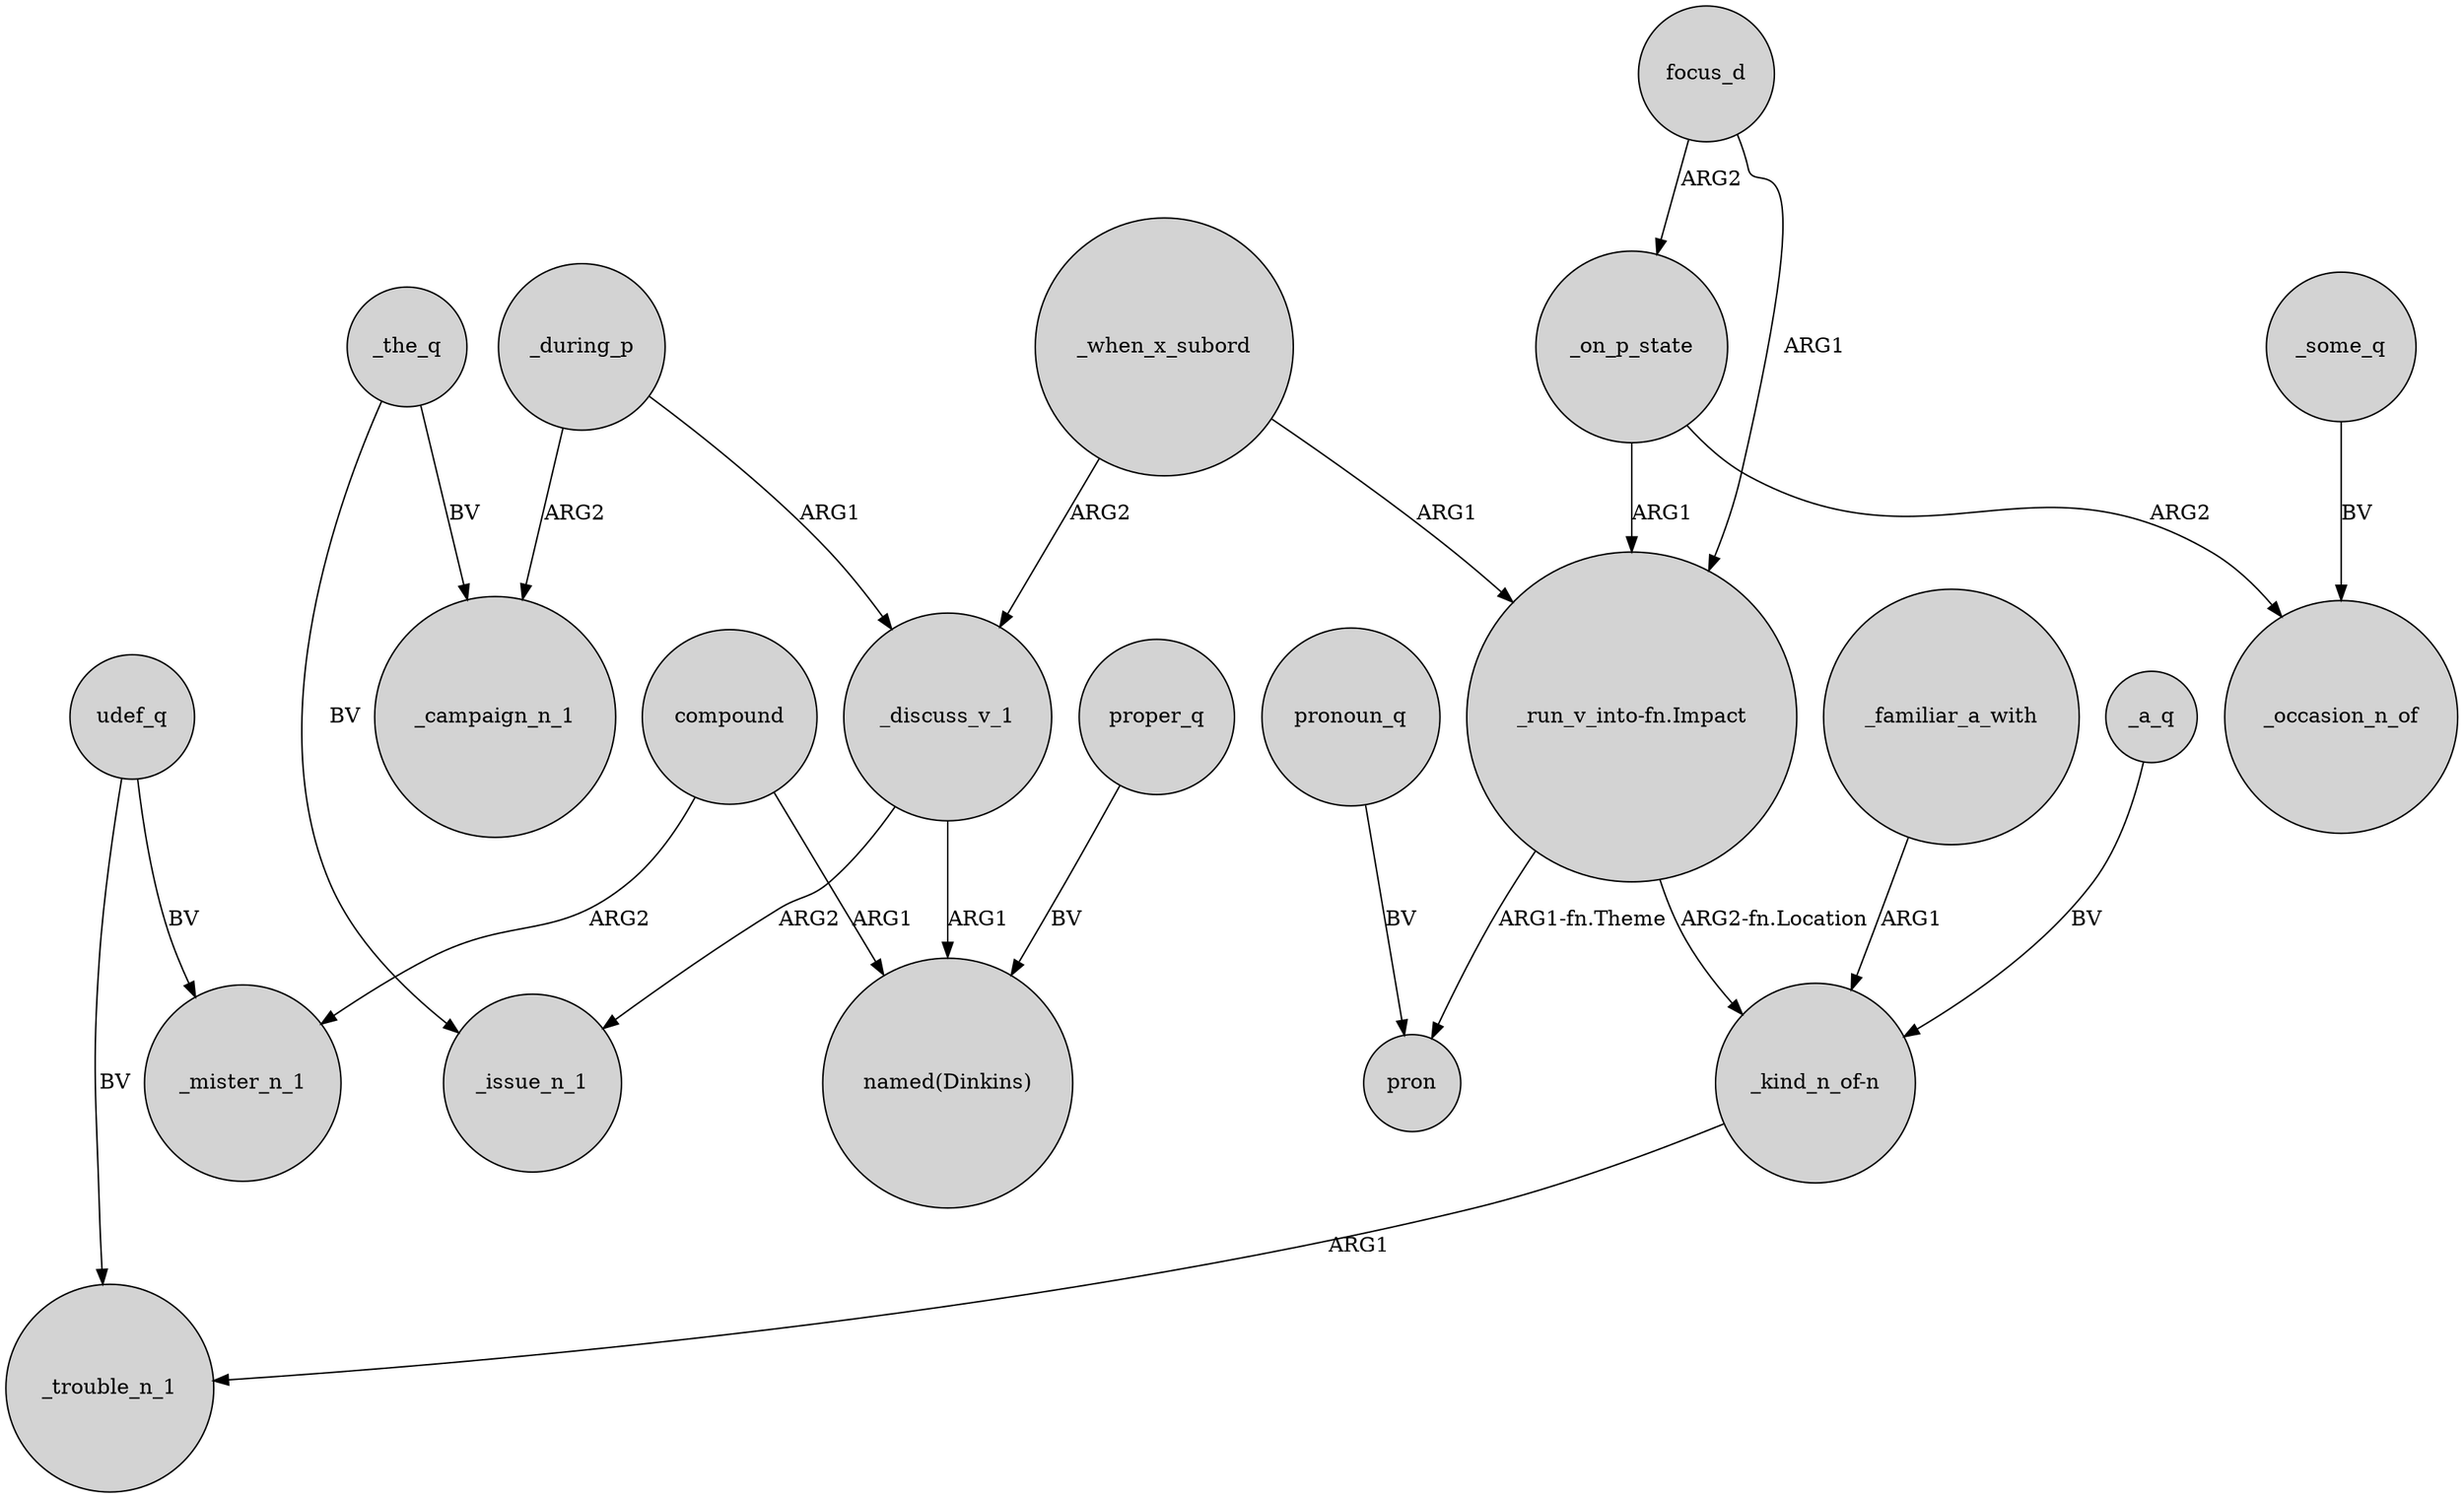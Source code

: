 digraph {
	node [shape=circle style=filled]
	_on_p_state -> "_run_v_into-fn.Impact" [label=ARG1]
	focus_d -> _on_p_state [label=ARG2]
	compound -> _mister_n_1 [label=ARG2]
	focus_d -> "_run_v_into-fn.Impact" [label=ARG1]
	_when_x_subord -> "_run_v_into-fn.Impact" [label=ARG1]
	udef_q -> _mister_n_1 [label=BV]
	_familiar_a_with -> "_kind_n_of-n" [label=ARG1]
	_discuss_v_1 -> "named(Dinkins)" [label=ARG1]
	_the_q -> _issue_n_1 [label=BV]
	_during_p -> _discuss_v_1 [label=ARG1]
	_discuss_v_1 -> _issue_n_1 [label=ARG2]
	udef_q -> _trouble_n_1 [label=BV]
	compound -> "named(Dinkins)" [label=ARG1]
	pronoun_q -> pron [label=BV]
	_the_q -> _campaign_n_1 [label=BV]
	_some_q -> _occasion_n_of [label=BV]
	_when_x_subord -> _discuss_v_1 [label=ARG2]
	_during_p -> _campaign_n_1 [label=ARG2]
	"_run_v_into-fn.Impact" -> "_kind_n_of-n" [label="ARG2-fn.Location"]
	"_kind_n_of-n" -> _trouble_n_1 [label=ARG1]
	_on_p_state -> _occasion_n_of [label=ARG2]
	_a_q -> "_kind_n_of-n" [label=BV]
	"_run_v_into-fn.Impact" -> pron [label="ARG1-fn.Theme"]
	proper_q -> "named(Dinkins)" [label=BV]
}
